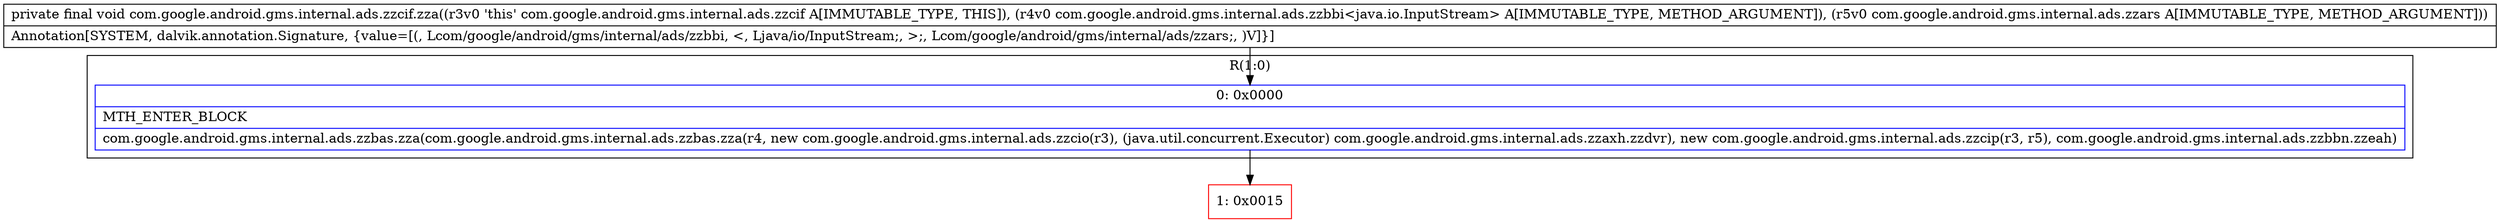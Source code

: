 digraph "CFG forcom.google.android.gms.internal.ads.zzcif.zza(Lcom\/google\/android\/gms\/internal\/ads\/zzbbi;Lcom\/google\/android\/gms\/internal\/ads\/zzars;)V" {
subgraph cluster_Region_1184639278 {
label = "R(1:0)";
node [shape=record,color=blue];
Node_0 [shape=record,label="{0\:\ 0x0000|MTH_ENTER_BLOCK\l|com.google.android.gms.internal.ads.zzbas.zza(com.google.android.gms.internal.ads.zzbas.zza(r4, new com.google.android.gms.internal.ads.zzcio(r3), (java.util.concurrent.Executor) com.google.android.gms.internal.ads.zzaxh.zzdvr), new com.google.android.gms.internal.ads.zzcip(r3, r5), com.google.android.gms.internal.ads.zzbbn.zzeah)\l}"];
}
Node_1 [shape=record,color=red,label="{1\:\ 0x0015}"];
MethodNode[shape=record,label="{private final void com.google.android.gms.internal.ads.zzcif.zza((r3v0 'this' com.google.android.gms.internal.ads.zzcif A[IMMUTABLE_TYPE, THIS]), (r4v0 com.google.android.gms.internal.ads.zzbbi\<java.io.InputStream\> A[IMMUTABLE_TYPE, METHOD_ARGUMENT]), (r5v0 com.google.android.gms.internal.ads.zzars A[IMMUTABLE_TYPE, METHOD_ARGUMENT]))  | Annotation[SYSTEM, dalvik.annotation.Signature, \{value=[(, Lcom\/google\/android\/gms\/internal\/ads\/zzbbi, \<, Ljava\/io\/InputStream;, \>;, Lcom\/google\/android\/gms\/internal\/ads\/zzars;, )V]\}]\l}"];
MethodNode -> Node_0;
Node_0 -> Node_1;
}

